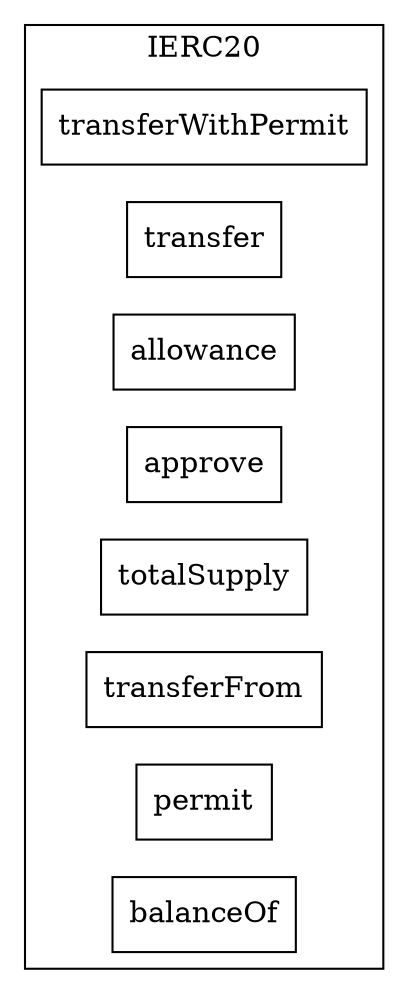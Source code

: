 strict digraph {
rankdir="LR"
node [shape=box]
subgraph cluster_912_IERC20 {
label = "IERC20"
"912_transferWithPermit" [label="transferWithPermit"]
"912_transfer" [label="transfer"]
"912_allowance" [label="allowance"]
"912_approve" [label="approve"]
"912_totalSupply" [label="totalSupply"]
"912_transferFrom" [label="transferFrom"]
"912_permit" [label="permit"]
"912_balanceOf" [label="balanceOf"]
}subgraph cluster_solidity {
label = "[Solidity]"
}
}